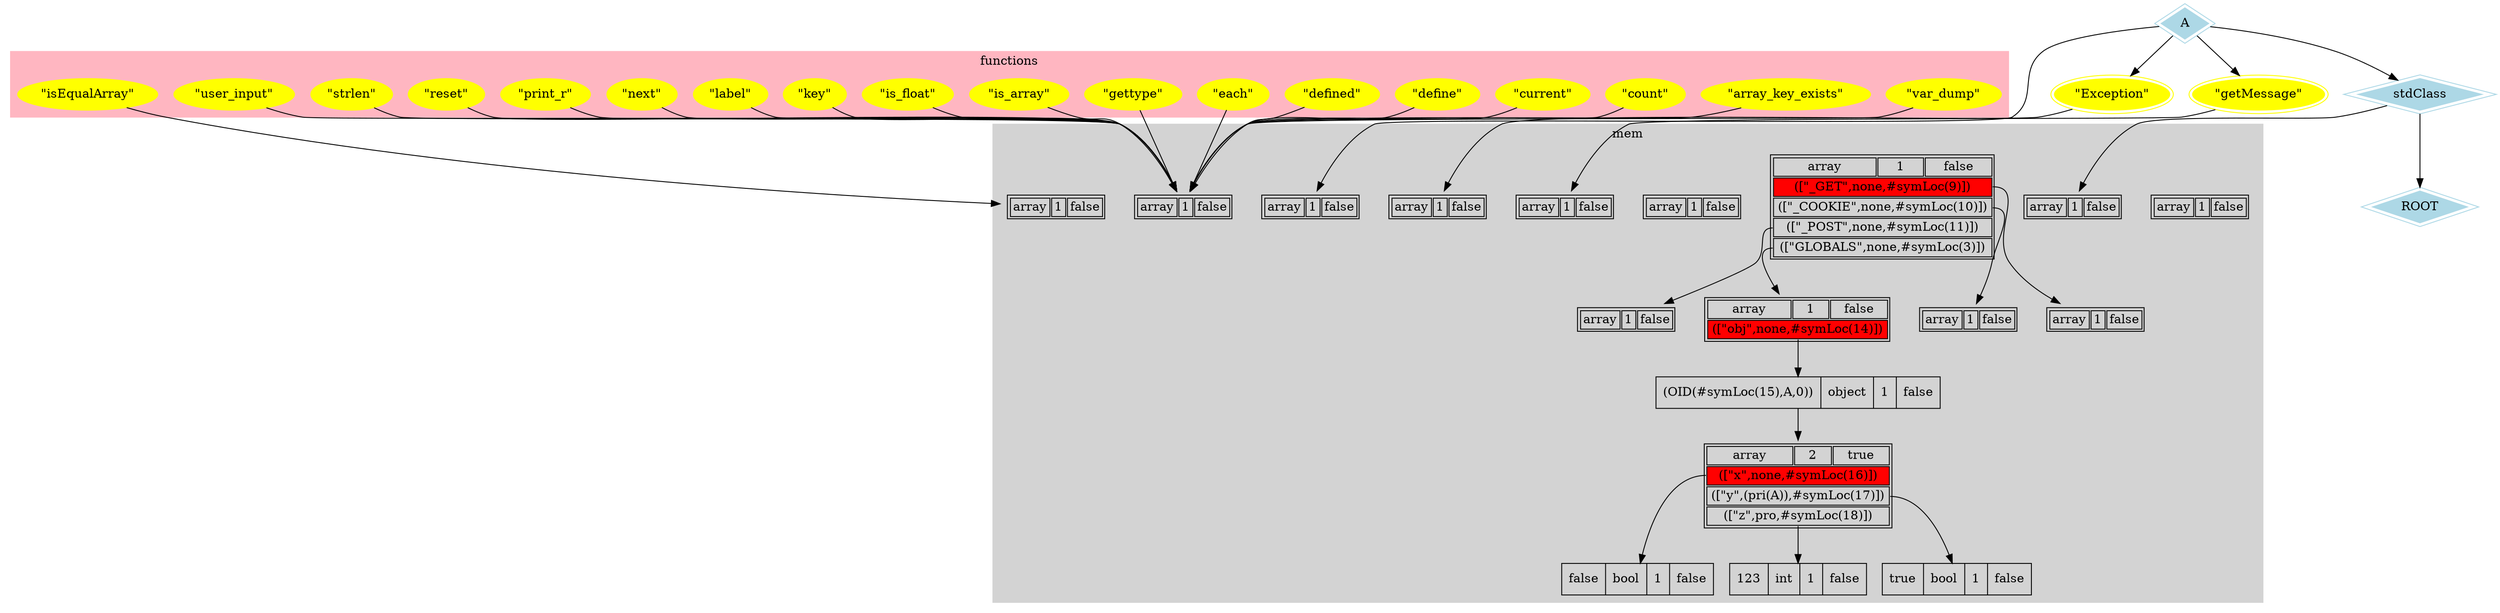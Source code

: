 digraph G {
subgraph cluster_mem {
style=filled;
color=lightgrey;
node [shape = record];
label = "mem"; 
17[label = "true|bool|1|false"];
18[label = "123|int|1|false"];
15
[
shape=none
label = <<table>
<tr><td>array</td><td>2</td><td>true</td></tr>
<tr><td port="x" COLSPAN="3" bgcolor="red">(["x",none,#symLoc(16)])</td></tr>
<tr><td port="y" COLSPAN="3" >(["y",(pri(A)),#symLoc(17)])</td></tr>
<tr><td port="z" COLSPAN="3" >(["z",pro,#symLoc(18)])</td></tr>
</table>>
]
15:x -> 16;
15:y -> 17;
15:z -> 18;
16[label = "false|bool|1|false"];
13
[
shape=none
label = <<table>
<tr><td>array</td><td>1</td><td>false</td></tr>
</table>>
]
14[label = "(OID(#symLoc(15),A,0))|object|1|false"];
14 -> 15;
11
[
shape=none
label = <<table>
<tr><td>array</td><td>1</td><td>false</td></tr>
</table>>
]
12
[
shape=none
label = <<table>
<tr><td>array</td><td>1</td><td>false</td></tr>
</table>>
]
3
[
shape=none
label = <<table>
<tr><td>array</td><td>1</td><td>false</td></tr>
<tr><td port="obj" COLSPAN="3" bgcolor="red">(["obj",none,#symLoc(14)])</td></tr>
</table>>
]
3:obj -> 14;
2
[
shape=none
label = <<table>
<tr><td>array</td><td>1</td><td>false</td></tr>
<tr><td port="_GET" COLSPAN="3" bgcolor="red">(["_GET",none,#symLoc(9)])</td></tr>
<tr><td port="_COOKIE" COLSPAN="3" >(["_COOKIE",none,#symLoc(10)])</td></tr>
<tr><td port="_POST" COLSPAN="3" >(["_POST",none,#symLoc(11)])</td></tr>
<tr><td port="GLOBALS" COLSPAN="3" >(["GLOBALS",none,#symLoc(3)])</td></tr>
</table>>
]
2:_GET -> 9;
2:_COOKIE -> 10;
2:_POST -> 11;
2:GLOBALS -> 3;
1
[
shape=none
label = <<table>
<tr><td>array</td><td>1</td><td>false</td></tr>
</table>>
]
10
[
shape=none
label = <<table>
<tr><td>array</td><td>1</td><td>false</td></tr>
</table>>
]
7
[
shape=none
label = <<table>
<tr><td>array</td><td>1</td><td>false</td></tr>
</table>>
]
6
[
shape=none
label = <<table>
<tr><td>array</td><td>1</td><td>false</td></tr>
</table>>
]
5
[
shape=none
label = <<table>
<tr><td>array</td><td>1</td><td>false</td></tr>
</table>>
]
4
[
shape=none
label = <<table>
<tr><td>array</td><td>1</td><td>false</td></tr>
</table>>
]
9
[
shape=none
label = <<table>
<tr><td>array</td><td>1</td><td>false</td></tr>
</table>>
]
8
[
shape=none
label = <<table>
<tr><td>array</td><td>1</td><td>false</td></tr>
</table>>
]
}
subgraph cluster_functions {
style=filled;
color=lightpink;
label = "functions"; 
node [style=filled,color=yellow];
"\"array_key_exists\"";
"\"count\"";
"\"current\"";
"\"define\"";
"\"defined\"";
"\"each\"";
"\"gettype\"";
"\"isEqualArray\"";
"\"is_array\"";
"\"is_float\"";
"\"key\"";
"\"label\"";
"\"next\"";
"\"print_r\"";
"\"reset\"";
"\"strlen\"";
"\"user_input\"";
"\"var_dump\"";
}
"\"array_key_exists\"" -> 4;
"\"count\"" -> 4;
"\"current\"" -> 4;
"\"define\"" -> 4;
"\"defined\"" -> 4;
"\"each\"" -> 4;
"\"gettype\"" -> 4;
"\"isEqualArray\"" -> 12;
"\"is_array\"" -> 4;
"\"is_float\"" -> 4;
"\"key\"" -> 4;
"\"label\"" -> 4;
"\"next\"" -> 4;
"\"print_r\"" -> 4;
"\"reset\"" -> 4;
"\"strlen\"" -> 4;
"\"user_input\"" -> 4;
"\"var_dump\"" -> 4;
node [shape=diamond, peripheries=2, style=filled,color=lightblue];
A;
A -> stdClass;
node [shape=ellipse, peripheries=2, style=filled,color=yellow];
A -> "\"Exception\"";
"\"Exception\"" ->6;
A -> "\"getMessage\"";
"\"getMessage\"" ->7;
A -> 5;
node [shape=diamond, peripheries=2, style=filled,color=lightblue];
stdClass;
stdClass -> ROOT;
node [shape=ellipse, peripheries=2, style=filled,color=yellow];
stdClass -> 8;
}
